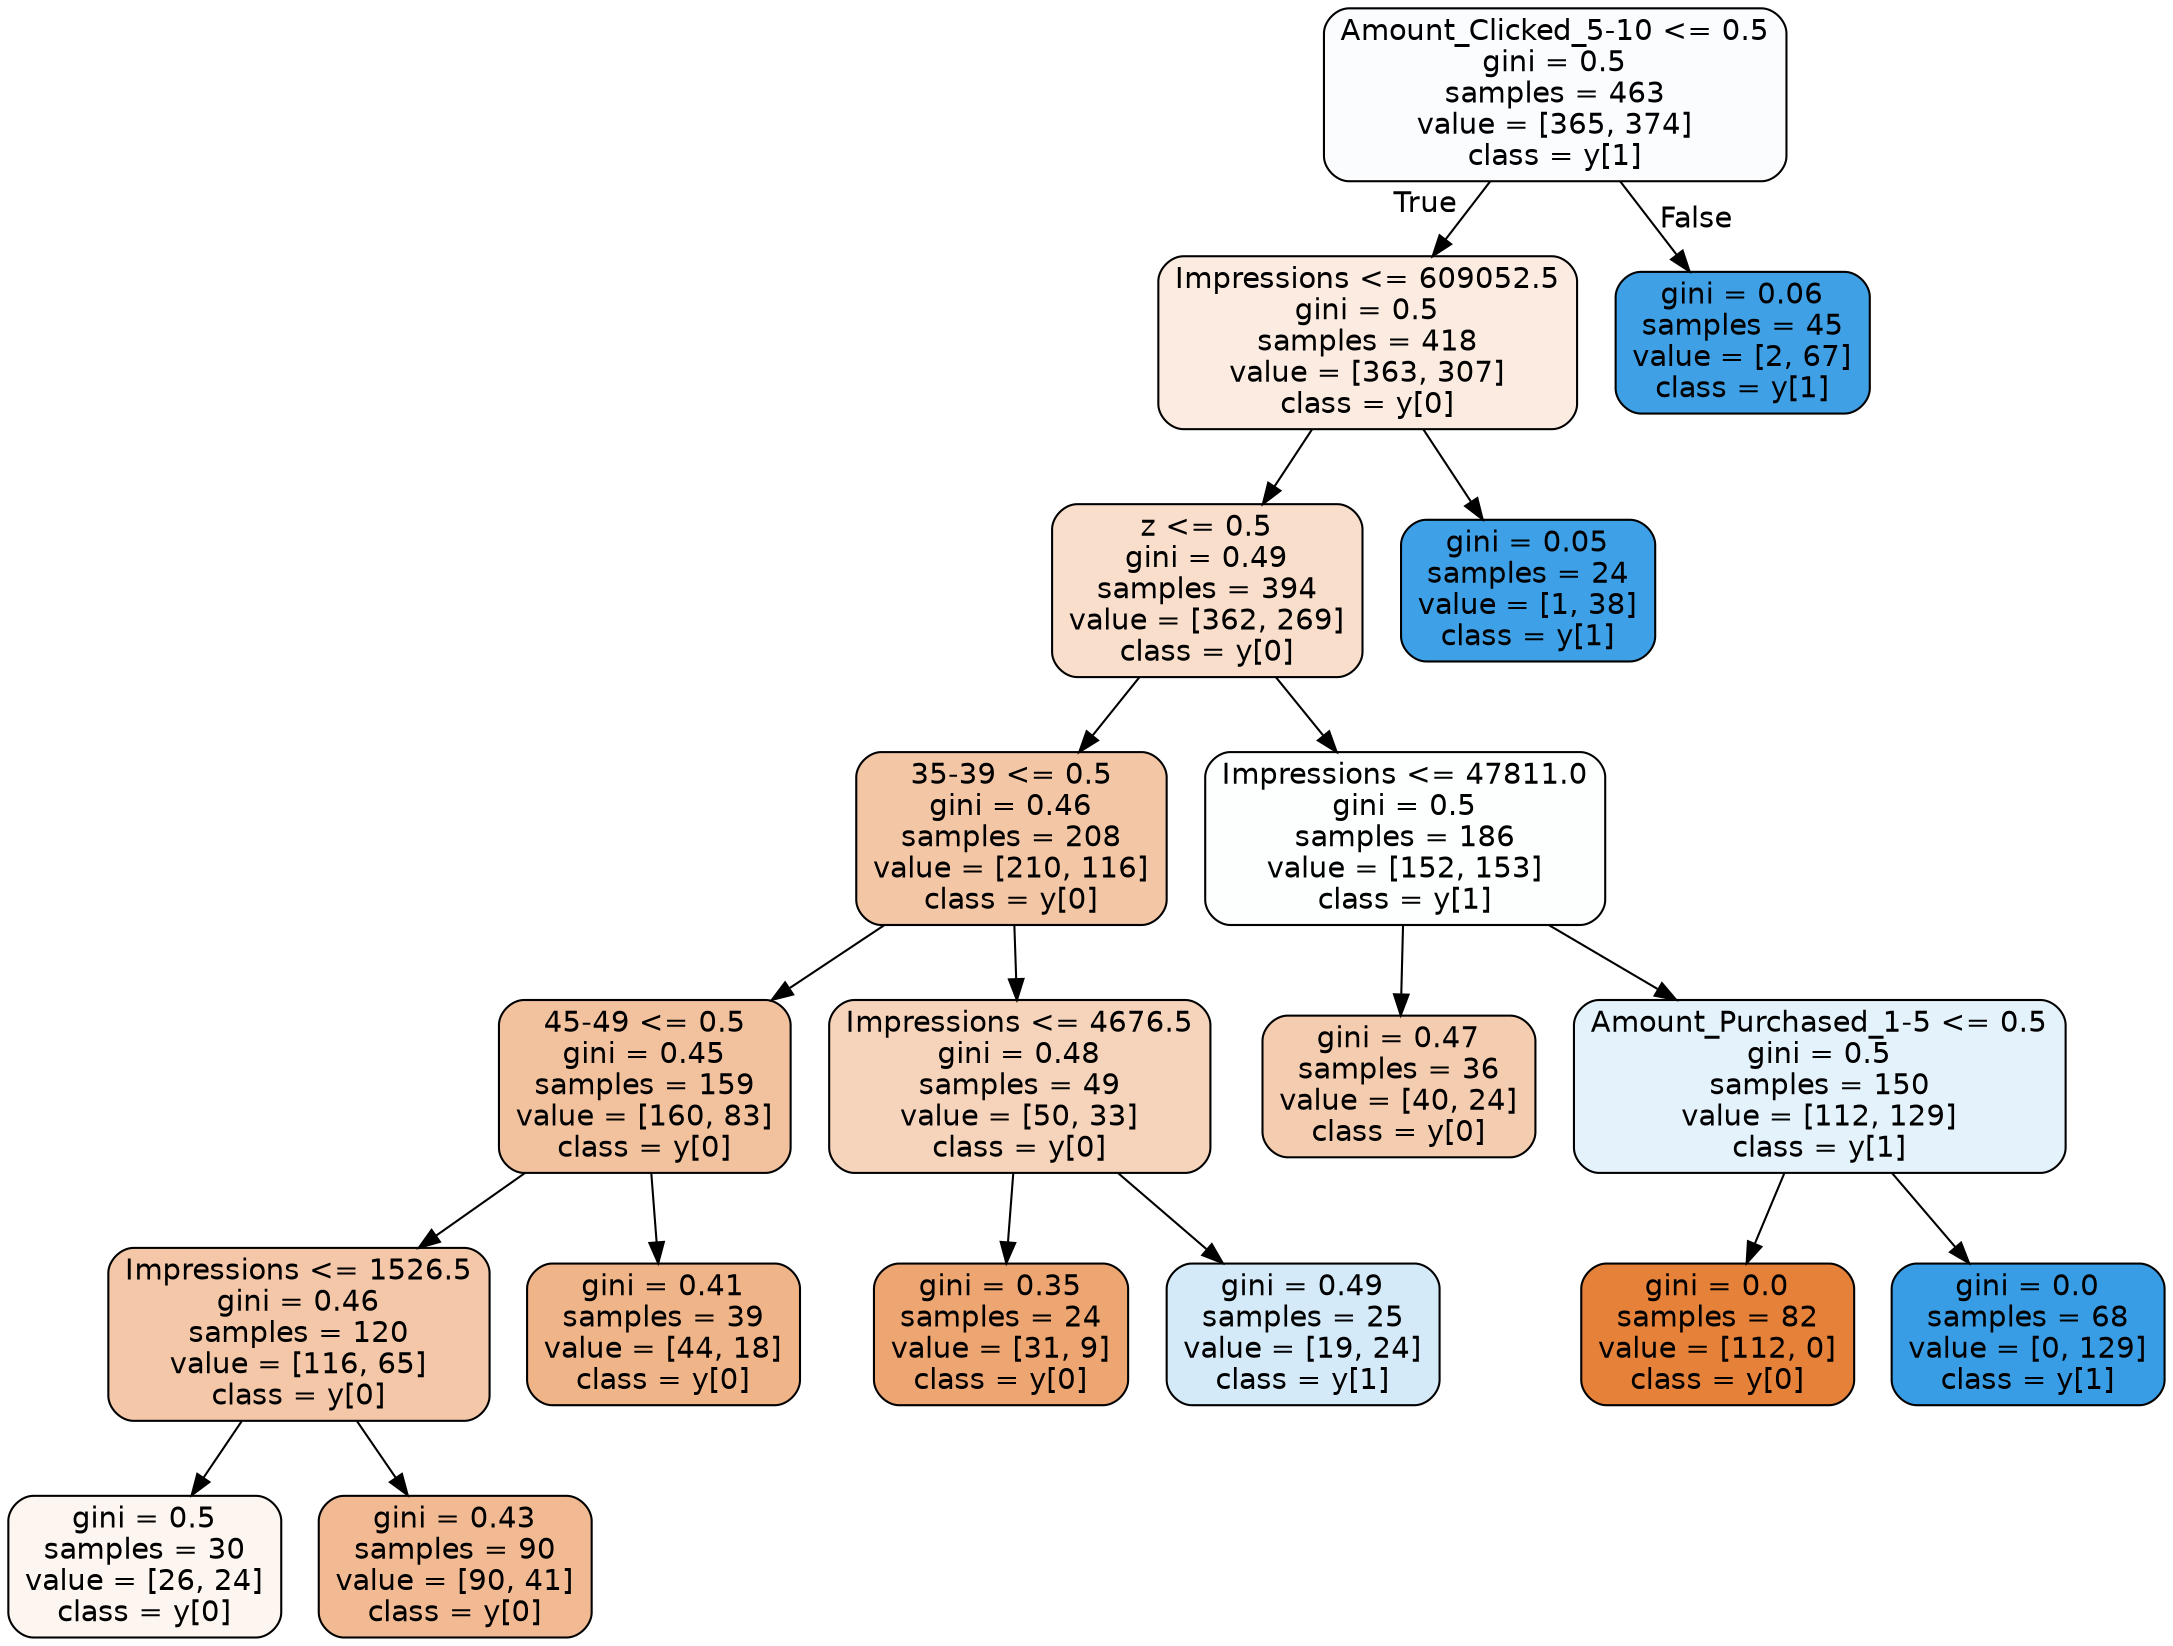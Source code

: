 digraph Tree {
node [shape=box, style="filled, rounded", color="black", fontname=helvetica] ;
edge [fontname=helvetica] ;
0 [label="Amount_Clicked_5-10 <= 0.5\ngini = 0.5\nsamples = 463\nvalue = [365, 374]\nclass = y[1]", fillcolor="#399de506"] ;
1 [label="Impressions <= 609052.5\ngini = 0.5\nsamples = 418\nvalue = [363, 307]\nclass = y[0]", fillcolor="#e5813927"] ;
0 -> 1 [labeldistance=2.5, labelangle=45, headlabel="True"] ;
2 [label="z <= 0.5\ngini = 0.49\nsamples = 394\nvalue = [362, 269]\nclass = y[0]", fillcolor="#e5813942"] ;
1 -> 2 ;
3 [label="35-39 <= 0.5\ngini = 0.46\nsamples = 208\nvalue = [210, 116]\nclass = y[0]", fillcolor="#e5813972"] ;
2 -> 3 ;
4 [label="45-49 <= 0.5\ngini = 0.45\nsamples = 159\nvalue = [160, 83]\nclass = y[0]", fillcolor="#e581397b"] ;
3 -> 4 ;
5 [label="Impressions <= 1526.5\ngini = 0.46\nsamples = 120\nvalue = [116, 65]\nclass = y[0]", fillcolor="#e5813970"] ;
4 -> 5 ;
6 [label="gini = 0.5\nsamples = 30\nvalue = [26, 24]\nclass = y[0]", fillcolor="#e5813914"] ;
5 -> 6 ;
7 [label="gini = 0.43\nsamples = 90\nvalue = [90, 41]\nclass = y[0]", fillcolor="#e581398b"] ;
5 -> 7 ;
8 [label="gini = 0.41\nsamples = 39\nvalue = [44, 18]\nclass = y[0]", fillcolor="#e5813997"] ;
4 -> 8 ;
9 [label="Impressions <= 4676.5\ngini = 0.48\nsamples = 49\nvalue = [50, 33]\nclass = y[0]", fillcolor="#e5813957"] ;
3 -> 9 ;
10 [label="gini = 0.35\nsamples = 24\nvalue = [31, 9]\nclass = y[0]", fillcolor="#e58139b5"] ;
9 -> 10 ;
11 [label="gini = 0.49\nsamples = 25\nvalue = [19, 24]\nclass = y[1]", fillcolor="#399de535"] ;
9 -> 11 ;
12 [label="Impressions <= 47811.0\ngini = 0.5\nsamples = 186\nvalue = [152, 153]\nclass = y[1]", fillcolor="#399de502"] ;
2 -> 12 ;
13 [label="gini = 0.47\nsamples = 36\nvalue = [40, 24]\nclass = y[0]", fillcolor="#e5813966"] ;
12 -> 13 ;
14 [label="Amount_Purchased_1-5 <= 0.5\ngini = 0.5\nsamples = 150\nvalue = [112, 129]\nclass = y[1]", fillcolor="#399de522"] ;
12 -> 14 ;
15 [label="gini = 0.0\nsamples = 82\nvalue = [112, 0]\nclass = y[0]", fillcolor="#e58139ff"] ;
14 -> 15 ;
16 [label="gini = 0.0\nsamples = 68\nvalue = [0, 129]\nclass = y[1]", fillcolor="#399de5ff"] ;
14 -> 16 ;
17 [label="gini = 0.05\nsamples = 24\nvalue = [1, 38]\nclass = y[1]", fillcolor="#399de5f8"] ;
1 -> 17 ;
18 [label="gini = 0.06\nsamples = 45\nvalue = [2, 67]\nclass = y[1]", fillcolor="#399de5f7"] ;
0 -> 18 [labeldistance=2.5, labelangle=-45, headlabel="False"] ;
}